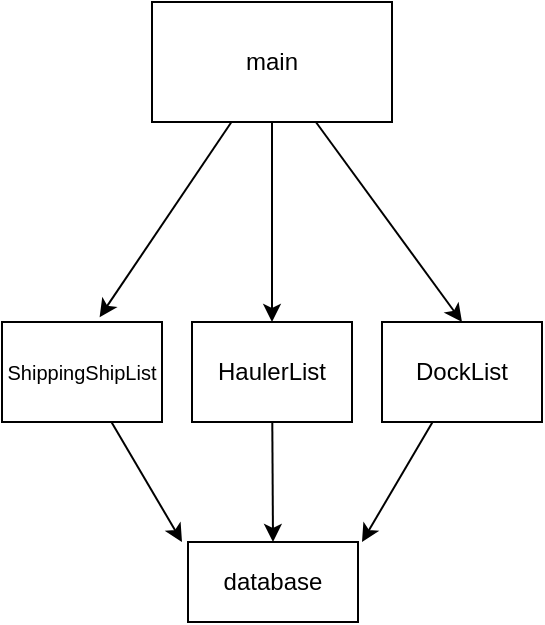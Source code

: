 <mxfile>
    <diagram id="CgUrU039puYZIuuTr65K" name="Page-1">
        <mxGraphModel dx="1578" dy="988" grid="1" gridSize="10" guides="1" tooltips="1" connect="1" arrows="1" fold="1" page="1" pageScale="1" pageWidth="850" pageHeight="1100" math="0" shadow="0">
            <root>
                <mxCell id="0"/>
                <mxCell id="1" parent="0"/>
                <mxCell id="10" style="edgeStyle=none;html=1;entryX=0.61;entryY=-0.048;entryDx=0;entryDy=0;entryPerimeter=0;" edge="1" parent="1" source="2" target="3">
                    <mxGeometry relative="1" as="geometry"/>
                </mxCell>
                <mxCell id="11" style="edgeStyle=none;html=1;entryX=0.5;entryY=0;entryDx=0;entryDy=0;" edge="1" parent="1" source="2" target="4">
                    <mxGeometry relative="1" as="geometry"/>
                </mxCell>
                <mxCell id="12" style="edgeStyle=none;html=1;entryX=0.5;entryY=0;entryDx=0;entryDy=0;" edge="1" parent="1" source="2" target="5">
                    <mxGeometry relative="1" as="geometry"/>
                </mxCell>
                <mxCell id="2" value="main" style="whiteSpace=wrap;html=1;" vertex="1" parent="1">
                    <mxGeometry x="365" y="280" width="120" height="60" as="geometry"/>
                </mxCell>
                <mxCell id="7" style="edgeStyle=none;html=1;" edge="1" parent="1" source="3">
                    <mxGeometry relative="1" as="geometry">
                        <mxPoint x="380" y="550" as="targetPoint"/>
                    </mxGeometry>
                </mxCell>
                <mxCell id="3" value="&lt;font style=&quot;font-size: 10px;&quot;&gt;ShippingShipList&lt;/font&gt;" style="whiteSpace=wrap;html=1;" vertex="1" parent="1">
                    <mxGeometry x="290" y="440" width="80" height="50" as="geometry"/>
                </mxCell>
                <mxCell id="8" style="edgeStyle=none;html=1;entryX=0.5;entryY=0;entryDx=0;entryDy=0;" edge="1" parent="1" source="4" target="6">
                    <mxGeometry relative="1" as="geometry"/>
                </mxCell>
                <mxCell id="4" value="HaulerList" style="whiteSpace=wrap;html=1;" vertex="1" parent="1">
                    <mxGeometry x="385" y="440" width="80" height="50" as="geometry"/>
                </mxCell>
                <mxCell id="9" style="edgeStyle=none;html=1;" edge="1" parent="1" source="5">
                    <mxGeometry relative="1" as="geometry">
                        <mxPoint x="470" y="550" as="targetPoint"/>
                    </mxGeometry>
                </mxCell>
                <mxCell id="5" value="DockList" style="whiteSpace=wrap;html=1;" vertex="1" parent="1">
                    <mxGeometry x="480" y="440" width="80" height="50" as="geometry"/>
                </mxCell>
                <mxCell id="6" value="database" style="whiteSpace=wrap;html=1;" vertex="1" parent="1">
                    <mxGeometry x="383" y="550" width="85" height="40" as="geometry"/>
                </mxCell>
            </root>
        </mxGraphModel>
    </diagram>
</mxfile>